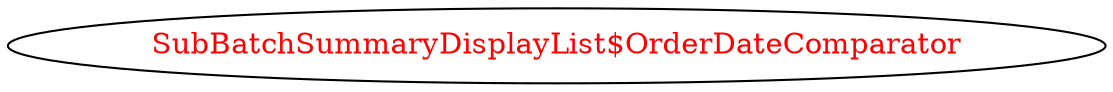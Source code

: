 digraph dependencyGraph {
 concentrate=true;
 ranksep="2.0";
 rankdir="LR"; 
 splines="ortho";
"SubBatchSummaryDisplayList$OrderDateComparator" [fontcolor="red"];
}